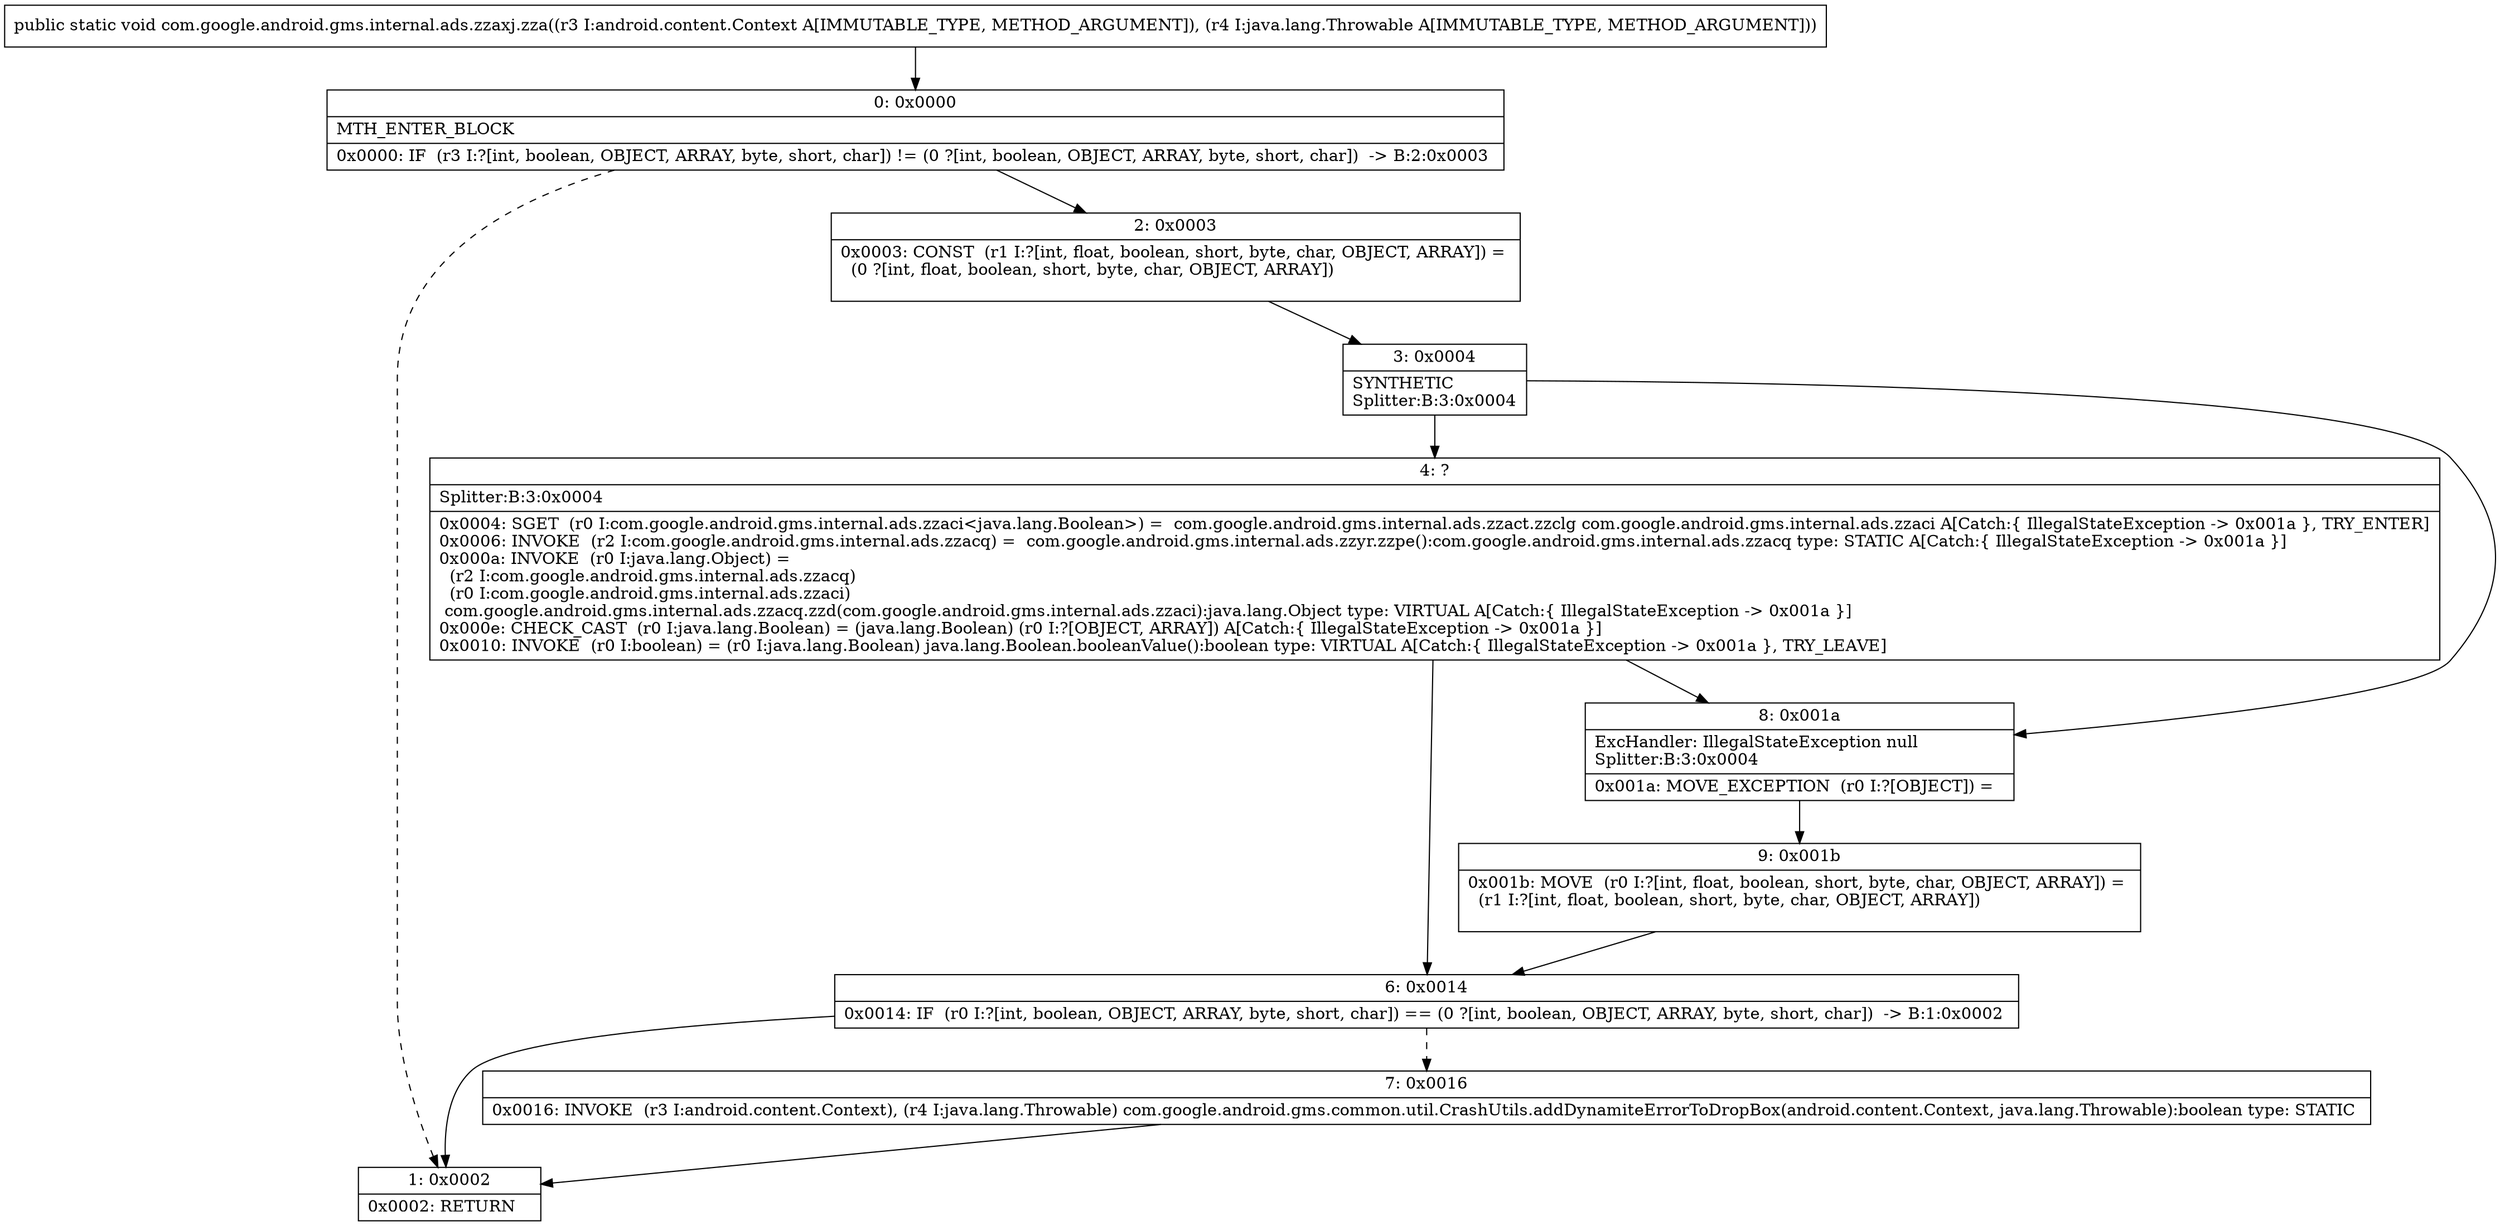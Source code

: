 digraph "CFG forcom.google.android.gms.internal.ads.zzaxj.zza(Landroid\/content\/Context;Ljava\/lang\/Throwable;)V" {
Node_0 [shape=record,label="{0\:\ 0x0000|MTH_ENTER_BLOCK\l|0x0000: IF  (r3 I:?[int, boolean, OBJECT, ARRAY, byte, short, char]) != (0 ?[int, boolean, OBJECT, ARRAY, byte, short, char])  \-\> B:2:0x0003 \l}"];
Node_1 [shape=record,label="{1\:\ 0x0002|0x0002: RETURN   \l}"];
Node_2 [shape=record,label="{2\:\ 0x0003|0x0003: CONST  (r1 I:?[int, float, boolean, short, byte, char, OBJECT, ARRAY]) = \l  (0 ?[int, float, boolean, short, byte, char, OBJECT, ARRAY])\l \l}"];
Node_3 [shape=record,label="{3\:\ 0x0004|SYNTHETIC\lSplitter:B:3:0x0004\l}"];
Node_4 [shape=record,label="{4\:\ ?|Splitter:B:3:0x0004\l|0x0004: SGET  (r0 I:com.google.android.gms.internal.ads.zzaci\<java.lang.Boolean\>) =  com.google.android.gms.internal.ads.zzact.zzclg com.google.android.gms.internal.ads.zzaci A[Catch:\{ IllegalStateException \-\> 0x001a \}, TRY_ENTER]\l0x0006: INVOKE  (r2 I:com.google.android.gms.internal.ads.zzacq) =  com.google.android.gms.internal.ads.zzyr.zzpe():com.google.android.gms.internal.ads.zzacq type: STATIC A[Catch:\{ IllegalStateException \-\> 0x001a \}]\l0x000a: INVOKE  (r0 I:java.lang.Object) = \l  (r2 I:com.google.android.gms.internal.ads.zzacq)\l  (r0 I:com.google.android.gms.internal.ads.zzaci)\l com.google.android.gms.internal.ads.zzacq.zzd(com.google.android.gms.internal.ads.zzaci):java.lang.Object type: VIRTUAL A[Catch:\{ IllegalStateException \-\> 0x001a \}]\l0x000e: CHECK_CAST  (r0 I:java.lang.Boolean) = (java.lang.Boolean) (r0 I:?[OBJECT, ARRAY]) A[Catch:\{ IllegalStateException \-\> 0x001a \}]\l0x0010: INVOKE  (r0 I:boolean) = (r0 I:java.lang.Boolean) java.lang.Boolean.booleanValue():boolean type: VIRTUAL A[Catch:\{ IllegalStateException \-\> 0x001a \}, TRY_LEAVE]\l}"];
Node_6 [shape=record,label="{6\:\ 0x0014|0x0014: IF  (r0 I:?[int, boolean, OBJECT, ARRAY, byte, short, char]) == (0 ?[int, boolean, OBJECT, ARRAY, byte, short, char])  \-\> B:1:0x0002 \l}"];
Node_7 [shape=record,label="{7\:\ 0x0016|0x0016: INVOKE  (r3 I:android.content.Context), (r4 I:java.lang.Throwable) com.google.android.gms.common.util.CrashUtils.addDynamiteErrorToDropBox(android.content.Context, java.lang.Throwable):boolean type: STATIC \l}"];
Node_8 [shape=record,label="{8\:\ 0x001a|ExcHandler: IllegalStateException null\lSplitter:B:3:0x0004\l|0x001a: MOVE_EXCEPTION  (r0 I:?[OBJECT]) =  \l}"];
Node_9 [shape=record,label="{9\:\ 0x001b|0x001b: MOVE  (r0 I:?[int, float, boolean, short, byte, char, OBJECT, ARRAY]) = \l  (r1 I:?[int, float, boolean, short, byte, char, OBJECT, ARRAY])\l \l}"];
MethodNode[shape=record,label="{public static void com.google.android.gms.internal.ads.zzaxj.zza((r3 I:android.content.Context A[IMMUTABLE_TYPE, METHOD_ARGUMENT]), (r4 I:java.lang.Throwable A[IMMUTABLE_TYPE, METHOD_ARGUMENT])) }"];
MethodNode -> Node_0;
Node_0 -> Node_1[style=dashed];
Node_0 -> Node_2;
Node_2 -> Node_3;
Node_3 -> Node_4;
Node_3 -> Node_8;
Node_4 -> Node_8;
Node_4 -> Node_6;
Node_6 -> Node_1;
Node_6 -> Node_7[style=dashed];
Node_7 -> Node_1;
Node_8 -> Node_9;
Node_9 -> Node_6;
}

